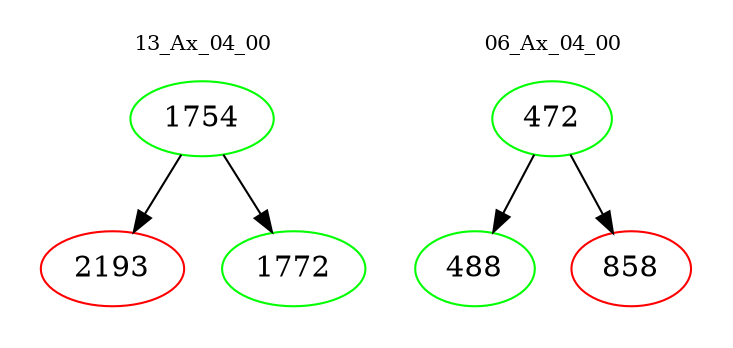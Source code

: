 digraph{
subgraph cluster_0 {
color = white
label = "13_Ax_04_00";
fontsize=10;
T0_1754 [label="1754", color="green"]
T0_1754 -> T0_2193 [color="black"]
T0_2193 [label="2193", color="red"]
T0_1754 -> T0_1772 [color="black"]
T0_1772 [label="1772", color="green"]
}
subgraph cluster_1 {
color = white
label = "06_Ax_04_00";
fontsize=10;
T1_472 [label="472", color="green"]
T1_472 -> T1_488 [color="black"]
T1_488 [label="488", color="green"]
T1_472 -> T1_858 [color="black"]
T1_858 [label="858", color="red"]
}
}
